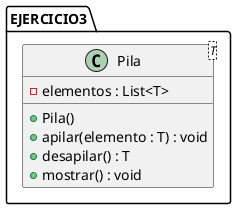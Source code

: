 @startuml ejercicio
package EJERCICIO3 {

  class Pila<T> {
    - elementos : List<T>
    + Pila()
    + apilar(elemento : T) : void
    + desapilar() : T
    + mostrar() : void
  }

}
@enduml
